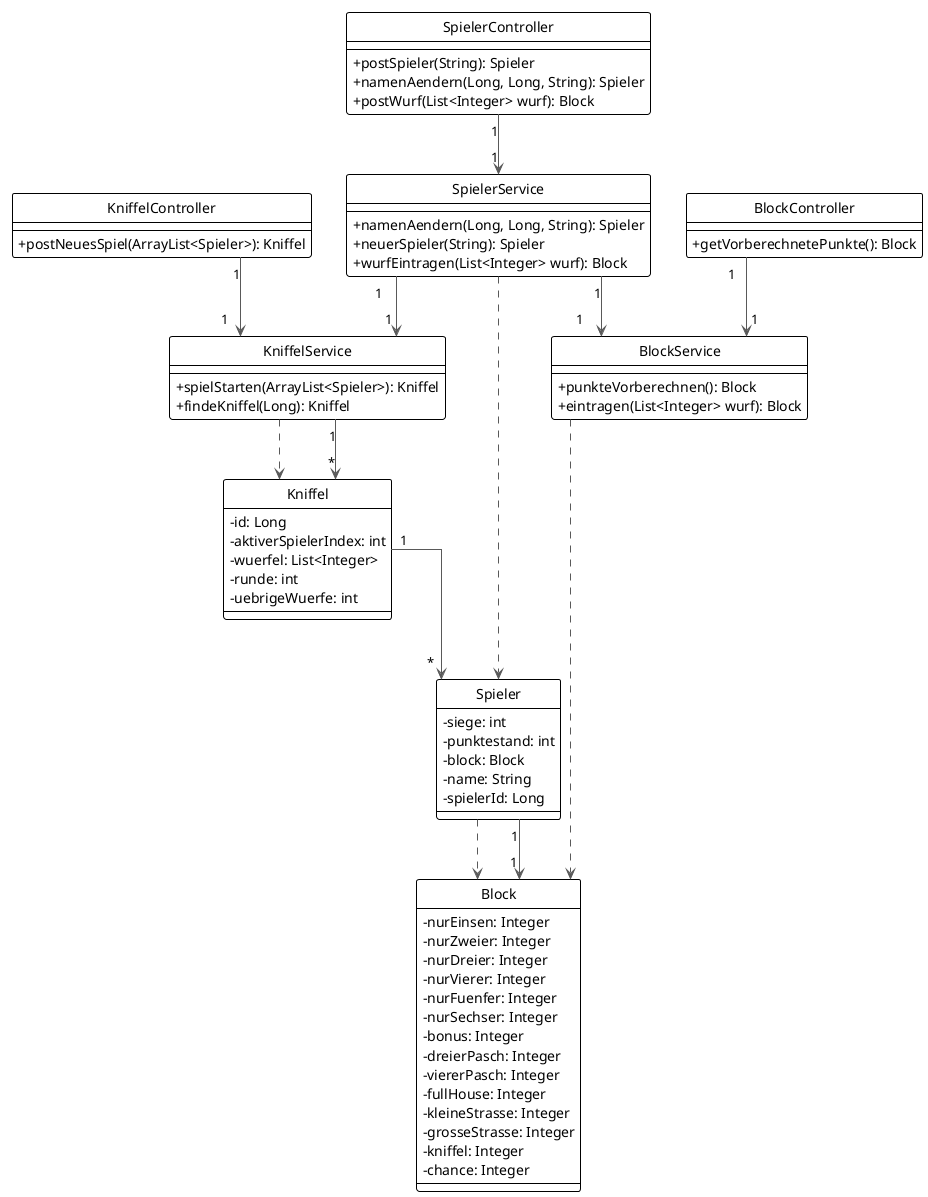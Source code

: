 @startuml

!theme plain
top to bottom direction
hide circle
skinparam linetype ortho
skinparam classAttributeIconSize 0

class Block {
  - nurEinsen: Integer
  - nurZweier: Integer
  - nurDreier: Integer
  - nurVierer: Integer
  - nurFuenfer: Integer
  - nurSechser: Integer
  - bonus: Integer
  - dreierPasch: Integer
  - viererPasch: Integer
  - fullHouse: Integer
  - kleineStrasse: Integer
  - grosseStrasse: Integer
  - kniffel: Integer
  - chance: Integer
}
class Kniffel {
  - id: Long
  - aktiverSpielerIndex: int
  - wuerfel: List<Integer>
  - runde: int
  - uebrigeWuerfe: int
}
class KniffelController {
  + postNeuesSpiel(ArrayList<Spieler>): Kniffel
}
class KniffelService {
  + spielStarten(ArrayList<Spieler>): Kniffel
  + findeKniffel(Long): Kniffel
}
class Spieler {
  - siege: int
  - punktestand: int
  - block: Block
  - name: String
  - spielerId: Long
}
class SpielerController {
  + postSpieler(String): Spieler
  + namenAendern(Long, Long, String): Spieler
  + postWurf(List<Integer> wurf): Block
}
class SpielerService {
  + namenAendern(Long, Long, String): Spieler
  + neuerSpieler(String): Spieler
  + wurfEintragen(List<Integer> wurf): Block
}

class BlockService {
  + punkteVorberechnen(): Block
  + eintragen(List<Integer> wurf): Block
}

class BlockController {
  + getVorberechnetePunkte(): Block
}

Kniffel           "1  " -[#595959,plain]-> "*" Spieler
KniffelController "1    " -[#595959,plain]-> "1" KniffelService
KniffelService     -[#595959,dashed]->  Kniffel
KniffelService    "1 " -[#595959,plain]-> " * " Kniffel
SpielerService    "1    " -[#595959,plain]-> " 1 " BlockService
BlockService    -[#595959,dashed]-> Block
BlockController "1" -[#595959,plain]-> "1" BlockService
Spieler            -[#595959,dashed]->  Block
Spieler           "1 " -[#595959,plain]-> "1 " Block
SpielerController "1" -[#595959,plain]-> "1" SpielerService
SpielerService    "1" -[#595959,plain]-> "1     " KniffelService
SpielerService     -[#595959,dashed]->  Spieler
@enduml
